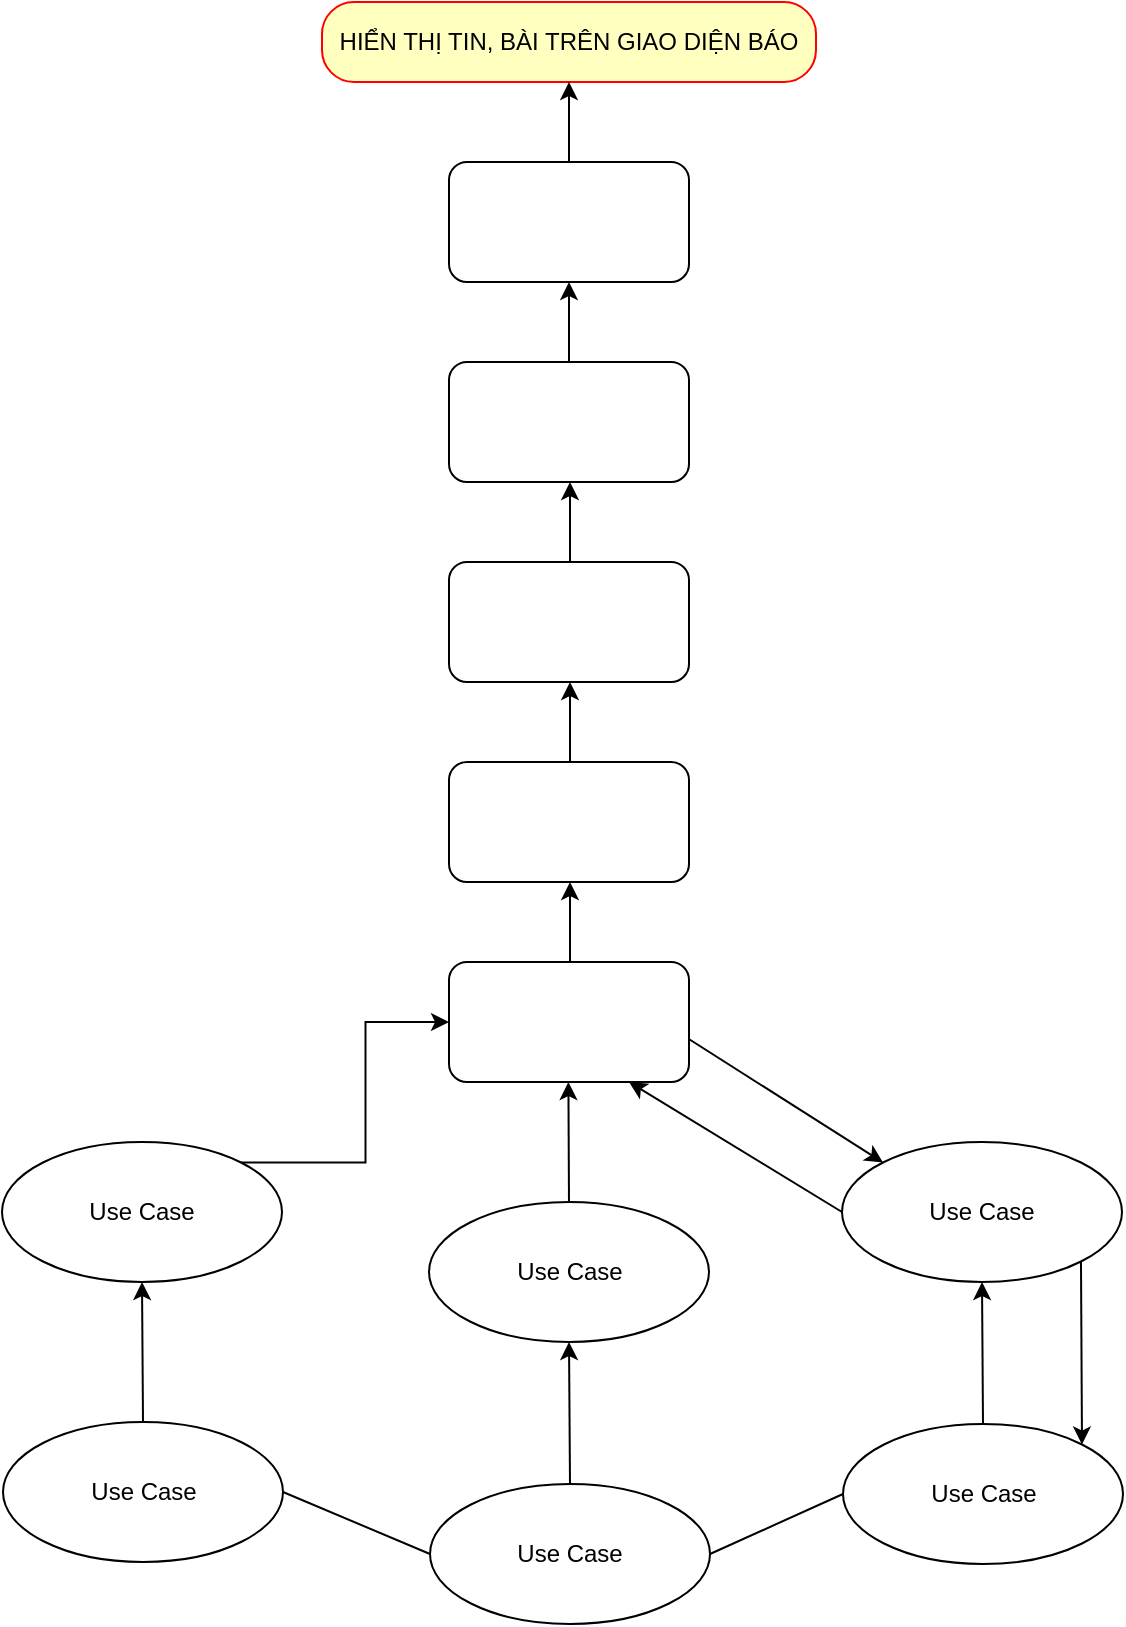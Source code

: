 <mxfile version="24.7.6">
  <diagram name="Page-1" id="tIgTV2eD88aOBd6M2XpQ">
    <mxGraphModel dx="795" dy="513" grid="1" gridSize="10" guides="1" tooltips="1" connect="1" arrows="1" fold="1" page="1" pageScale="1" pageWidth="827" pageHeight="1169" math="0" shadow="0">
      <root>
        <mxCell id="0" />
        <mxCell id="1" parent="0" />
        <mxCell id="ZDsom8rCQZDnXsp0JqnH-9" value="HIỂN THỊ TIN, BÀI TRÊN GIAO DIỆN BÁO" style="rounded=1;whiteSpace=wrap;html=1;arcSize=40;fontColor=#000000;fillColor=#ffffc0;strokeColor=#ff0000;" vertex="1" parent="1">
          <mxGeometry x="240" y="120" width="247" height="40" as="geometry" />
        </mxCell>
        <mxCell id="ZDsom8rCQZDnXsp0JqnH-12" value="" style="rounded=1;whiteSpace=wrap;html=1;" vertex="1" parent="1">
          <mxGeometry x="303.5" y="200" width="120" height="60" as="geometry" />
        </mxCell>
        <mxCell id="ZDsom8rCQZDnXsp0JqnH-13" value="" style="rounded=1;whiteSpace=wrap;html=1;" vertex="1" parent="1">
          <mxGeometry x="303.5" y="300" width="120" height="60" as="geometry" />
        </mxCell>
        <mxCell id="ZDsom8rCQZDnXsp0JqnH-14" value="" style="rounded=1;whiteSpace=wrap;html=1;" vertex="1" parent="1">
          <mxGeometry x="303.5" y="400" width="120" height="60" as="geometry" />
        </mxCell>
        <mxCell id="ZDsom8rCQZDnXsp0JqnH-15" value="" style="rounded=1;whiteSpace=wrap;html=1;" vertex="1" parent="1">
          <mxGeometry x="303.5" y="500" width="120" height="60" as="geometry" />
        </mxCell>
        <mxCell id="ZDsom8rCQZDnXsp0JqnH-16" value="" style="rounded=1;whiteSpace=wrap;html=1;" vertex="1" parent="1">
          <mxGeometry x="303.5" y="600" width="120" height="60" as="geometry" />
        </mxCell>
        <mxCell id="ZDsom8rCQZDnXsp0JqnH-30" style="edgeStyle=orthogonalEdgeStyle;rounded=0;orthogonalLoop=1;jettySize=auto;html=1;exitX=1;exitY=0;exitDx=0;exitDy=0;entryX=0;entryY=0.5;entryDx=0;entryDy=0;" edge="1" parent="1" source="ZDsom8rCQZDnXsp0JqnH-17" target="ZDsom8rCQZDnXsp0JqnH-16">
          <mxGeometry relative="1" as="geometry" />
        </mxCell>
        <mxCell id="ZDsom8rCQZDnXsp0JqnH-17" value="Use Case" style="ellipse;whiteSpace=wrap;html=1;" vertex="1" parent="1">
          <mxGeometry x="80" y="690" width="140" height="70" as="geometry" />
        </mxCell>
        <mxCell id="ZDsom8rCQZDnXsp0JqnH-18" value="Use Case" style="ellipse;whiteSpace=wrap;html=1;" vertex="1" parent="1">
          <mxGeometry x="293.5" y="720" width="140" height="70" as="geometry" />
        </mxCell>
        <mxCell id="ZDsom8rCQZDnXsp0JqnH-19" value="Use Case" style="ellipse;whiteSpace=wrap;html=1;" vertex="1" parent="1">
          <mxGeometry x="500" y="690" width="140" height="70" as="geometry" />
        </mxCell>
        <mxCell id="ZDsom8rCQZDnXsp0JqnH-20" value="Use Case" style="ellipse;whiteSpace=wrap;html=1;" vertex="1" parent="1">
          <mxGeometry x="80.5" y="830" width="140" height="70" as="geometry" />
        </mxCell>
        <mxCell id="ZDsom8rCQZDnXsp0JqnH-21" value="Use Case" style="ellipse;whiteSpace=wrap;html=1;" vertex="1" parent="1">
          <mxGeometry x="294" y="861" width="140" height="70" as="geometry" />
        </mxCell>
        <mxCell id="ZDsom8rCQZDnXsp0JqnH-22" value="Use Case" style="ellipse;whiteSpace=wrap;html=1;" vertex="1" parent="1">
          <mxGeometry x="500.5" y="831" width="140" height="70" as="geometry" />
        </mxCell>
        <mxCell id="ZDsom8rCQZDnXsp0JqnH-23" value="" style="endArrow=classic;html=1;rounded=0;exitX=0.5;exitY=0;exitDx=0;exitDy=0;" edge="1" parent="1" source="ZDsom8rCQZDnXsp0JqnH-12" target="ZDsom8rCQZDnXsp0JqnH-9">
          <mxGeometry width="50" height="50" relative="1" as="geometry">
            <mxPoint x="490" y="410" as="sourcePoint" />
            <mxPoint x="540" y="360" as="targetPoint" />
          </mxGeometry>
        </mxCell>
        <mxCell id="ZDsom8rCQZDnXsp0JqnH-24" value="" style="endArrow=classic;html=1;rounded=0;exitX=0.5;exitY=0;exitDx=0;exitDy=0;entryX=0.5;entryY=1;entryDx=0;entryDy=0;" edge="1" parent="1" source="ZDsom8rCQZDnXsp0JqnH-13" target="ZDsom8rCQZDnXsp0JqnH-12">
          <mxGeometry width="50" height="50" relative="1" as="geometry">
            <mxPoint x="364" y="300" as="sourcePoint" />
            <mxPoint x="364" y="260" as="targetPoint" />
          </mxGeometry>
        </mxCell>
        <mxCell id="ZDsom8rCQZDnXsp0JqnH-25" value="" style="endArrow=classic;html=1;rounded=0;exitX=0.5;exitY=0;exitDx=0;exitDy=0;" edge="1" parent="1">
          <mxGeometry width="50" height="50" relative="1" as="geometry">
            <mxPoint x="364" y="400" as="sourcePoint" />
            <mxPoint x="364" y="360" as="targetPoint" />
          </mxGeometry>
        </mxCell>
        <mxCell id="ZDsom8rCQZDnXsp0JqnH-26" value="" style="endArrow=classic;html=1;rounded=0;exitX=0.5;exitY=0;exitDx=0;exitDy=0;entryX=0.5;entryY=1;entryDx=0;entryDy=0;" edge="1" parent="1">
          <mxGeometry width="50" height="50" relative="1" as="geometry">
            <mxPoint x="364" y="500" as="sourcePoint" />
            <mxPoint x="364" y="460" as="targetPoint" />
          </mxGeometry>
        </mxCell>
        <mxCell id="ZDsom8rCQZDnXsp0JqnH-27" value="" style="endArrow=classic;html=1;rounded=0;exitX=0.5;exitY=0;exitDx=0;exitDy=0;entryX=0.5;entryY=1;entryDx=0;entryDy=0;" edge="1" parent="1">
          <mxGeometry width="50" height="50" relative="1" as="geometry">
            <mxPoint x="364" y="600" as="sourcePoint" />
            <mxPoint x="364" y="560" as="targetPoint" />
          </mxGeometry>
        </mxCell>
        <mxCell id="ZDsom8rCQZDnXsp0JqnH-28" value="" style="endArrow=classic;html=1;rounded=0;exitX=0.5;exitY=0;exitDx=0;exitDy=0;" edge="1" parent="1" source="ZDsom8rCQZDnXsp0JqnH-18">
          <mxGeometry width="50" height="50" relative="1" as="geometry">
            <mxPoint x="363.4" y="700" as="sourcePoint" />
            <mxPoint x="363.2" y="660" as="targetPoint" />
          </mxGeometry>
        </mxCell>
        <mxCell id="ZDsom8rCQZDnXsp0JqnH-29" value="" style="endArrow=classic;html=1;rounded=0;exitX=0.5;exitY=0;exitDx=0;exitDy=0;entryX=0.5;entryY=1;entryDx=0;entryDy=0;" edge="1" parent="1" source="ZDsom8rCQZDnXsp0JqnH-21" target="ZDsom8rCQZDnXsp0JqnH-18">
          <mxGeometry width="50" height="50" relative="1" as="geometry">
            <mxPoint x="374" y="730" as="sourcePoint" />
            <mxPoint x="373.2" y="670" as="targetPoint" />
          </mxGeometry>
        </mxCell>
        <mxCell id="ZDsom8rCQZDnXsp0JqnH-34" value="" style="endArrow=none;html=1;rounded=0;exitX=1;exitY=0.5;exitDx=0;exitDy=0;entryX=0;entryY=0.5;entryDx=0;entryDy=0;" edge="1" parent="1" source="ZDsom8rCQZDnXsp0JqnH-21" target="ZDsom8rCQZDnXsp0JqnH-22">
          <mxGeometry width="50" height="50" relative="1" as="geometry">
            <mxPoint x="440" y="870" as="sourcePoint" />
            <mxPoint x="483.5" y="850" as="targetPoint" />
          </mxGeometry>
        </mxCell>
        <mxCell id="ZDsom8rCQZDnXsp0JqnH-36" value="" style="endArrow=none;html=1;rounded=0;exitX=1;exitY=0.5;exitDx=0;exitDy=0;entryX=0;entryY=0.5;entryDx=0;entryDy=0;" edge="1" parent="1" source="ZDsom8rCQZDnXsp0JqnH-20" target="ZDsom8rCQZDnXsp0JqnH-21">
          <mxGeometry width="50" height="50" relative="1" as="geometry">
            <mxPoint x="480" y="820" as="sourcePoint" />
            <mxPoint x="290" y="890" as="targetPoint" />
          </mxGeometry>
        </mxCell>
        <mxCell id="ZDsom8rCQZDnXsp0JqnH-37" value="" style="endArrow=classic;html=1;rounded=0;entryX=0.5;entryY=1;entryDx=0;entryDy=0;exitX=0.5;exitY=0;exitDx=0;exitDy=0;" edge="1" parent="1" source="ZDsom8rCQZDnXsp0JqnH-22" target="ZDsom8rCQZDnXsp0JqnH-19">
          <mxGeometry width="50" height="50" relative="1" as="geometry">
            <mxPoint x="480" y="820" as="sourcePoint" />
            <mxPoint x="530" y="770" as="targetPoint" />
          </mxGeometry>
        </mxCell>
        <mxCell id="ZDsom8rCQZDnXsp0JqnH-38" value="" style="endArrow=classic;html=1;rounded=0;entryX=0.5;entryY=1;entryDx=0;entryDy=0;exitX=0.5;exitY=0;exitDx=0;exitDy=0;" edge="1" parent="1" source="ZDsom8rCQZDnXsp0JqnH-20" target="ZDsom8rCQZDnXsp0JqnH-17">
          <mxGeometry width="50" height="50" relative="1" as="geometry">
            <mxPoint x="480" y="820" as="sourcePoint" />
            <mxPoint x="530" y="770" as="targetPoint" />
          </mxGeometry>
        </mxCell>
        <mxCell id="ZDsom8rCQZDnXsp0JqnH-41" value="" style="endArrow=classic;html=1;rounded=0;entryX=0.75;entryY=1;entryDx=0;entryDy=0;exitX=0;exitY=0.5;exitDx=0;exitDy=0;" edge="1" parent="1" source="ZDsom8rCQZDnXsp0JqnH-19" target="ZDsom8rCQZDnXsp0JqnH-16">
          <mxGeometry width="50" height="50" relative="1" as="geometry">
            <mxPoint x="370" y="820" as="sourcePoint" />
            <mxPoint x="420" y="770" as="targetPoint" />
          </mxGeometry>
        </mxCell>
        <mxCell id="ZDsom8rCQZDnXsp0JqnH-42" value="" style="endArrow=classic;html=1;rounded=0;entryX=0;entryY=0;entryDx=0;entryDy=0;exitX=1.001;exitY=0.644;exitDx=0;exitDy=0;exitPerimeter=0;" edge="1" parent="1" source="ZDsom8rCQZDnXsp0JqnH-16" target="ZDsom8rCQZDnXsp0JqnH-19">
          <mxGeometry width="50" height="50" relative="1" as="geometry">
            <mxPoint x="370" y="820" as="sourcePoint" />
            <mxPoint x="420" y="770" as="targetPoint" />
          </mxGeometry>
        </mxCell>
        <mxCell id="ZDsom8rCQZDnXsp0JqnH-43" value="" style="endArrow=classic;html=1;rounded=0;entryX=1;entryY=0;entryDx=0;entryDy=0;exitX=1;exitY=1;exitDx=0;exitDy=0;" edge="1" parent="1" source="ZDsom8rCQZDnXsp0JqnH-19" target="ZDsom8rCQZDnXsp0JqnH-22">
          <mxGeometry width="50" height="50" relative="1" as="geometry">
            <mxPoint x="520" y="700" as="sourcePoint" />
            <mxPoint x="570" y="650" as="targetPoint" />
          </mxGeometry>
        </mxCell>
      </root>
    </mxGraphModel>
  </diagram>
</mxfile>
